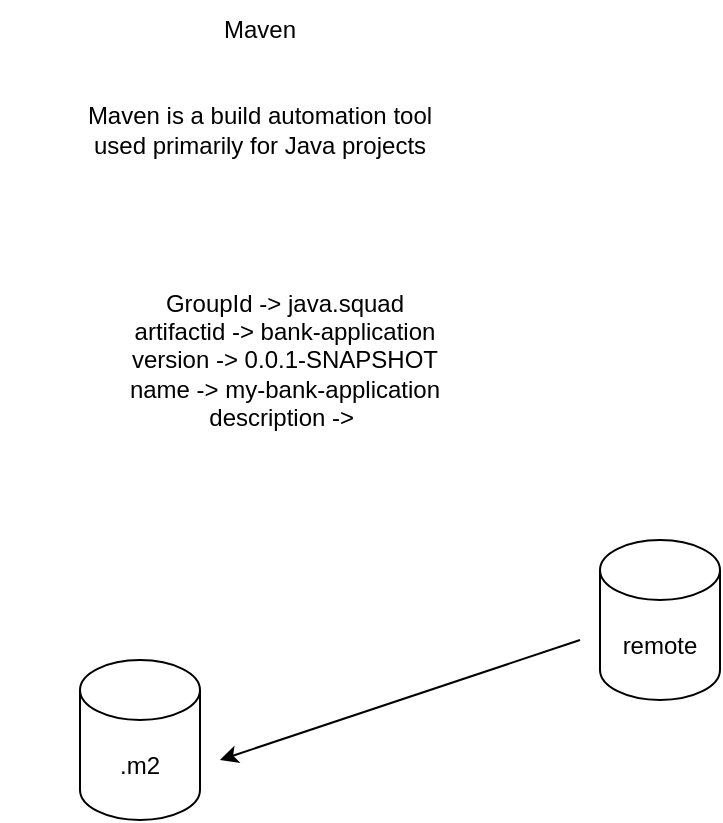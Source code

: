 <mxfile version="23.1.6" type="device" pages="4">
  <diagram name="Page-1" id="v72zLzGswH_-SbhGCDq6">
    <mxGraphModel dx="786" dy="467" grid="1" gridSize="10" guides="1" tooltips="1" connect="1" arrows="1" fold="1" page="1" pageScale="1" pageWidth="850" pageHeight="1100" math="0" shadow="0">
      <root>
        <mxCell id="0" />
        <mxCell id="1" parent="0" />
        <mxCell id="iGaCfy3RDfq34N3Fjkox-1" value="Maven" style="text;html=1;strokeColor=none;fillColor=none;align=center;verticalAlign=middle;whiteSpace=wrap;rounded=0;" parent="1" vertex="1">
          <mxGeometry x="390" y="80" width="60" height="30" as="geometry" />
        </mxCell>
        <mxCell id="XF3XICR2TRO_veLRBAxS-1" value="Maven is a build automation tool used primarily for Java projects" style="text;html=1;strokeColor=none;fillColor=none;align=center;verticalAlign=middle;whiteSpace=wrap;rounded=0;" parent="1" vertex="1">
          <mxGeometry x="320" y="110" width="200" height="70" as="geometry" />
        </mxCell>
        <mxCell id="ziiQEypOMKsoH9rg0cCN-1" value="GroupId -&amp;gt; java.squad&lt;br&gt;artifactid -&amp;gt; bank-application&lt;br&gt;version -&amp;gt; 0.0.1-SNAPSHOT&lt;br&gt;name -&amp;gt; my-bank-application&lt;br&gt;description -&amp;gt;&amp;nbsp;" style="text;html=1;align=center;verticalAlign=middle;whiteSpace=wrap;rounded=0;" vertex="1" parent="1">
          <mxGeometry x="290" y="200" width="285" height="120" as="geometry" />
        </mxCell>
        <mxCell id="vouC_8qmh63baDgTrqXv-1" value=".m2" style="shape=cylinder3;whiteSpace=wrap;html=1;boundedLbl=1;backgroundOutline=1;size=15;" vertex="1" parent="1">
          <mxGeometry x="330" y="410" width="60" height="80" as="geometry" />
        </mxCell>
        <mxCell id="vouC_8qmh63baDgTrqXv-2" value="remote" style="shape=cylinder3;whiteSpace=wrap;html=1;boundedLbl=1;backgroundOutline=1;size=15;" vertex="1" parent="1">
          <mxGeometry x="590" y="350" width="60" height="80" as="geometry" />
        </mxCell>
        <mxCell id="vouC_8qmh63baDgTrqXv-3" value="" style="endArrow=classic;html=1;rounded=0;" edge="1" parent="1">
          <mxGeometry width="50" height="50" relative="1" as="geometry">
            <mxPoint x="580" y="400" as="sourcePoint" />
            <mxPoint x="400" y="460" as="targetPoint" />
          </mxGeometry>
        </mxCell>
      </root>
    </mxGraphModel>
  </diagram>
  <diagram id="VDSWFnZuZbqpT5_zlbNt" name="Page-2">
    <mxGraphModel dx="786" dy="467" grid="1" gridSize="10" guides="1" tooltips="1" connect="1" arrows="1" fold="1" page="1" pageScale="1" pageWidth="850" pageHeight="1100" math="0" shadow="0">
      <root>
        <mxCell id="0" />
        <mxCell id="1" parent="0" />
        <mxCell id="yWVAk60BhxFJHqQ3-wRK-2" value="" style="whiteSpace=wrap;html=1;aspect=fixed;" parent="1" vertex="1">
          <mxGeometry x="300" y="40" width="740" height="740" as="geometry" />
        </mxCell>
        <mxCell id="yWVAk60BhxFJHqQ3-wRK-1" value="&lt;?xml version=&quot;1.0&quot; encoding=&quot;UTF-8&quot;?&gt;&#xa;&#xa;&lt;project xmlns=&quot;http://maven.apache.org/POM/4.0.0&quot; xmlns:xsi=&quot;http://www.w3.org/2001/XMLSchema-instance&quot;&#xa;         xsi:schemaLocation=&quot;http://maven.apache.org/POM/4.0.0 https://maven.apache.org/xsd/maven4.0.0.xsd&quot;&gt;&#xa;    &#xa;    &lt;modelVersion&gt;4.0.0&lt;/modelVersion&gt;&#xa;&#xa;&#xa;    &lt;groupId&gt;&lt;/groupId&gt;&#xa;    &lt;artifactId&gt;&lt;/artifactId&gt;&#xa;    &lt;version&gt;0.0.1-SNAPSHOT&lt;/version&gt;&#xa;    &lt;name&gt;&lt;/name&gt;&#xa;    &lt;description&gt;&lt;/description&gt;&#xa;&#xa;&#xa;    &lt;properties&gt;&#xa;        &lt;java.version&gt;17&lt;/java.version&gt;&#xa;        &lt;postgressql.version&gt;42.6.0&lt;/postgressql.version&gt;&#xa;    &lt;/properties&gt;&#xa;    &#xa;&#xa;&#xa;    &lt;dependencies&gt;&#xa;        &lt;!-- spring dependency --&gt;&#xa;       &lt;!-- https://mvnrepository.com/artifact/org.postgresql/postgresql --&gt;&#xa;       &lt;dependency&gt;&#xa;             &lt;groupId&gt;org.postgresql&lt;/groupId&gt;&#xa;             &lt;artifactId&gt;postgresql&lt;/artifactId&gt;&#xa;            &lt;version&gt;${postgressql.version}&lt;/version&gt;&#xa;        &lt;/dependency&gt;&#xa;    &lt;/dependencies&gt;&#xa;&#xa;&#xa;&#xa;&#xa;    &lt;build&gt;&#xa;        &lt;plugins&gt;&#xa;    &#xa;        &lt;/plugins&gt;&#xa;    &lt;/build&gt;&#xa;&#xa;&#xa;&lt;/project&gt;" style="text;whiteSpace=wrap;" parent="1" vertex="1">
          <mxGeometry x="350" y="100" width="600" height="560" as="geometry" />
        </mxCell>
        <mxCell id="K_PmTCZISsHTQoAlgheo-1" value="Project Object Model&amp;nbsp;" style="text;html=1;align=center;verticalAlign=middle;resizable=0;points=[];autosize=1;strokeColor=none;fillColor=none;" parent="1" vertex="1">
          <mxGeometry x="480" y="10" width="140" height="30" as="geometry" />
        </mxCell>
        <mxCell id="K_PmTCZISsHTQoAlgheo-2" value="pom.xml" style="text;html=1;strokeColor=none;fillColor=none;align=center;verticalAlign=middle;whiteSpace=wrap;rounded=0;" parent="1" vertex="1">
          <mxGeometry x="550" y="690" width="60" height="30" as="geometry" />
        </mxCell>
      </root>
    </mxGraphModel>
  </diagram>
  <diagram id="yIwldRZccR5QRO1kDibo" name="Page-3">
    <mxGraphModel dx="786" dy="467" grid="1" gridSize="10" guides="1" tooltips="1" connect="1" arrows="1" fold="1" page="1" pageScale="1" pageWidth="850" pageHeight="1100" math="0" shadow="0">
      <root>
        <mxCell id="0" />
        <mxCell id="1" parent="0" />
        <mxCell id="P2II1SJuw97YxicX1sbw-1" value="Spring vs Spring boot" style="text;html=1;strokeColor=none;fillColor=none;align=center;verticalAlign=middle;whiteSpace=wrap;rounded=0;" parent="1" vertex="1">
          <mxGeometry x="280" y="70" width="230" height="80" as="geometry" />
        </mxCell>
        <mxCell id="P2II1SJuw97YxicX1sbw-3" value="" style="whiteSpace=wrap;html=1;aspect=fixed;" parent="1" vertex="1">
          <mxGeometry x="280" y="260" width="280" height="280" as="geometry" />
        </mxCell>
        <mxCell id="P2II1SJuw97YxicX1sbw-4" value="spring container" style="text;html=1;strokeColor=none;fillColor=none;align=center;verticalAlign=middle;whiteSpace=wrap;rounded=0;" parent="1" vertex="1">
          <mxGeometry x="320" y="550" width="180" height="30" as="geometry" />
        </mxCell>
        <mxCell id="P2II1SJuw97YxicX1sbw-5" value="Mobile" style="ellipse;whiteSpace=wrap;html=1;aspect=fixed;" parent="1" vertex="1">
          <mxGeometry x="320" y="310" width="80" height="80" as="geometry" />
        </mxCell>
        <mxCell id="P2II1SJuw97YxicX1sbw-6" value="mobile" style="text;html=1;strokeColor=none;fillColor=none;align=center;verticalAlign=middle;whiteSpace=wrap;rounded=0;" parent="1" vertex="1">
          <mxGeometry x="190" y="360" width="60" height="30" as="geometry" />
        </mxCell>
        <mxCell id="P2II1SJuw97YxicX1sbw-7" value="Sim" style="ellipse;whiteSpace=wrap;html=1;aspect=fixed;" parent="1" vertex="1">
          <mxGeometry x="460" y="310" width="80" height="80" as="geometry" />
        </mxCell>
        <mxCell id="P2II1SJuw97YxicX1sbw-8" value="airtel" style="text;html=1;strokeColor=none;fillColor=none;align=center;verticalAlign=middle;whiteSpace=wrap;rounded=0;" parent="1" vertex="1">
          <mxGeometry x="580" y="380" width="60" height="30" as="geometry" />
        </mxCell>
        <mxCell id="P2II1SJuw97YxicX1sbw-10" value="jio" style="text;html=1;strokeColor=none;fillColor=none;align=center;verticalAlign=middle;whiteSpace=wrap;rounded=0;" parent="1" vertex="1">
          <mxGeometry x="580" y="310" width="60" height="30" as="geometry" />
        </mxCell>
      </root>
    </mxGraphModel>
  </diagram>
  <diagram id="HjnVLEv8nYCiJp5Jp_XI" name="Page-4">
    <mxGraphModel dx="786" dy="467" grid="1" gridSize="10" guides="1" tooltips="1" connect="1" arrows="1" fold="1" page="1" pageScale="1" pageWidth="850" pageHeight="1100" math="0" shadow="0">
      <root>
        <mxCell id="0" />
        <mxCell id="1" parent="0" />
        <mxCell id="9LNgbBnkQS5H6Q08ZEoU-1" value="groupid&amp;nbsp; &amp;nbsp; &amp;nbsp;in.java&lt;br&gt;artifactid&amp;nbsp; maven&lt;br&gt;version&amp;nbsp; &amp;nbsp;0.0.1.SNAP-SHOT&lt;br&gt;package-name&amp;nbsp;&amp;nbsp;in.java.maven" style="text;html=1;strokeColor=none;fillColor=none;align=center;verticalAlign=middle;whiteSpace=wrap;rounded=0;" parent="1" vertex="1">
          <mxGeometry x="280" y="150" width="180" height="190" as="geometry" />
        </mxCell>
        <mxCell id="9LNgbBnkQS5H6Q08ZEoU-2" value="maven" style="text;html=1;strokeColor=none;fillColor=none;align=center;verticalAlign=middle;whiteSpace=wrap;rounded=0;" parent="1" vertex="1">
          <mxGeometry x="340" y="90" width="60" height="30" as="geometry" />
        </mxCell>
      </root>
    </mxGraphModel>
  </diagram>
</mxfile>
